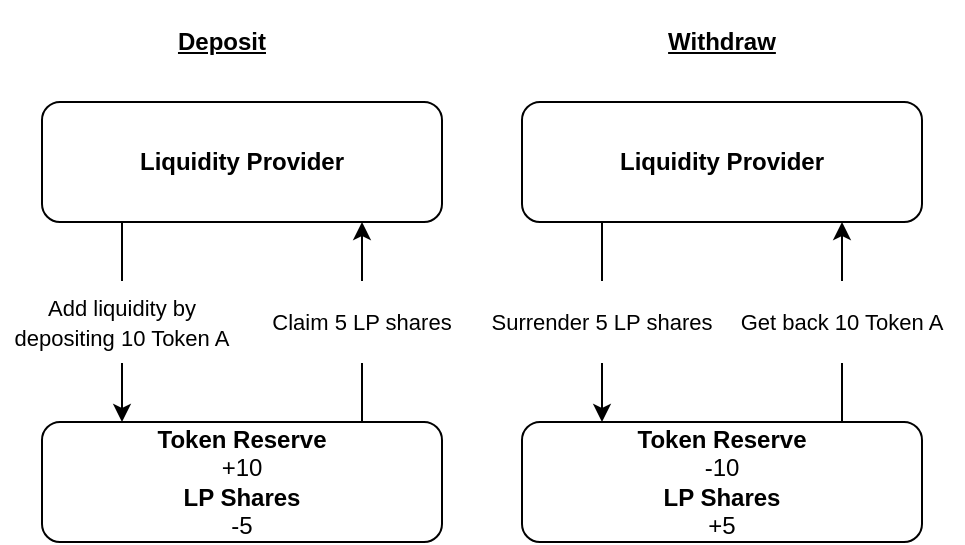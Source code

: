 <mxfile version="21.3.7" type="github">
  <diagram name="Page-1" id="nM5qsLzYHlIQSogLps28">
    <mxGraphModel dx="704" dy="438" grid="1" gridSize="10" guides="1" tooltips="1" connect="1" arrows="1" fold="1" page="1" pageScale="1" pageWidth="827" pageHeight="1169" math="0" shadow="0">
      <root>
        <mxCell id="0" />
        <mxCell id="1" parent="0" />
        <mxCell id="tnRPR4-ctebeujlcDWqT-1" value="&lt;b&gt;Liquidity Provider&lt;/b&gt;" style="rounded=1;whiteSpace=wrap;html=1;" vertex="1" parent="1">
          <mxGeometry x="80" y="80" width="200" height="60" as="geometry" />
        </mxCell>
        <mxCell id="tnRPR4-ctebeujlcDWqT-2" value="" style="endArrow=classic;html=1;rounded=0;" edge="1" parent="1">
          <mxGeometry width="50" height="50" relative="1" as="geometry">
            <mxPoint x="120" y="140" as="sourcePoint" />
            <mxPoint x="120" y="240" as="targetPoint" />
          </mxGeometry>
        </mxCell>
        <mxCell id="tnRPR4-ctebeujlcDWqT-3" value="" style="endArrow=classic;html=1;rounded=0;" edge="1" parent="1">
          <mxGeometry width="50" height="50" relative="1" as="geometry">
            <mxPoint x="240" y="240" as="sourcePoint" />
            <mxPoint x="240" y="140" as="targetPoint" />
          </mxGeometry>
        </mxCell>
        <mxCell id="tnRPR4-ctebeujlcDWqT-4" value="&lt;font style=&quot;font-size: 11px;&quot;&gt;Add liquidity by depositing 10 Token A&lt;/font&gt;" style="rounded=0;whiteSpace=wrap;html=1;strokeColor=#ffffff;" vertex="1" parent="1">
          <mxGeometry x="60" y="170" width="120" height="40" as="geometry" />
        </mxCell>
        <mxCell id="tnRPR4-ctebeujlcDWqT-5" value="&lt;font style=&quot;font-size: 11px;&quot;&gt;Claim 5 LP shares&lt;/font&gt;" style="rounded=0;whiteSpace=wrap;html=1;strokeColor=#ffffff;" vertex="1" parent="1">
          <mxGeometry x="180" y="170" width="120" height="40" as="geometry" />
        </mxCell>
        <mxCell id="tnRPR4-ctebeujlcDWqT-6" value="&lt;b&gt;Token Reserve&lt;/b&gt;&lt;br&gt;+10&lt;br&gt;&lt;b&gt;LP Shares&lt;/b&gt;&lt;br&gt;-5" style="rounded=1;whiteSpace=wrap;html=1;" vertex="1" parent="1">
          <mxGeometry x="80" y="240" width="200" height="60" as="geometry" />
        </mxCell>
        <mxCell id="tnRPR4-ctebeujlcDWqT-7" value="&lt;b&gt;Liquidity Provider&lt;/b&gt;" style="rounded=1;whiteSpace=wrap;html=1;" vertex="1" parent="1">
          <mxGeometry x="320" y="80" width="200" height="60" as="geometry" />
        </mxCell>
        <mxCell id="tnRPR4-ctebeujlcDWqT-8" value="" style="endArrow=classic;html=1;rounded=0;" edge="1" parent="1">
          <mxGeometry width="50" height="50" relative="1" as="geometry">
            <mxPoint x="360" y="140" as="sourcePoint" />
            <mxPoint x="360" y="240" as="targetPoint" />
          </mxGeometry>
        </mxCell>
        <mxCell id="tnRPR4-ctebeujlcDWqT-9" value="" style="endArrow=classic;html=1;rounded=0;" edge="1" parent="1">
          <mxGeometry width="50" height="50" relative="1" as="geometry">
            <mxPoint x="480" y="240" as="sourcePoint" />
            <mxPoint x="480" y="140" as="targetPoint" />
          </mxGeometry>
        </mxCell>
        <mxCell id="tnRPR4-ctebeujlcDWqT-10" value="&lt;font style=&quot;font-size: 11px;&quot;&gt;Surrender 5 LP shares&lt;/font&gt;" style="rounded=0;whiteSpace=wrap;html=1;strokeColor=#ffffff;" vertex="1" parent="1">
          <mxGeometry x="300" y="170" width="120" height="40" as="geometry" />
        </mxCell>
        <mxCell id="tnRPR4-ctebeujlcDWqT-11" value="&lt;span style=&quot;font-size: 11px;&quot;&gt;Get back 10 Token A&lt;/span&gt;" style="rounded=0;whiteSpace=wrap;html=1;strokeColor=#ffffff;" vertex="1" parent="1">
          <mxGeometry x="420" y="170" width="120" height="40" as="geometry" />
        </mxCell>
        <mxCell id="tnRPR4-ctebeujlcDWqT-12" value="&lt;b&gt;Token Reserve&lt;/b&gt;&lt;br&gt;-10&lt;br&gt;&lt;b&gt;LP Shares&lt;/b&gt;&lt;br&gt;+5" style="rounded=1;whiteSpace=wrap;html=1;" vertex="1" parent="1">
          <mxGeometry x="320" y="240" width="200" height="60" as="geometry" />
        </mxCell>
        <mxCell id="tnRPR4-ctebeujlcDWqT-13" value="&lt;b&gt;&lt;u&gt;Deposit&lt;/u&gt;&lt;/b&gt;" style="rounded=0;whiteSpace=wrap;html=1;strokeColor=#ffffff;" vertex="1" parent="1">
          <mxGeometry x="110" y="30" width="120" height="40" as="geometry" />
        </mxCell>
        <mxCell id="tnRPR4-ctebeujlcDWqT-14" value="&lt;b&gt;&lt;u&gt;Withdraw&lt;/u&gt;&lt;/b&gt;" style="rounded=0;whiteSpace=wrap;html=1;strokeColor=#ffffff;" vertex="1" parent="1">
          <mxGeometry x="360" y="30" width="120" height="40" as="geometry" />
        </mxCell>
      </root>
    </mxGraphModel>
  </diagram>
</mxfile>
